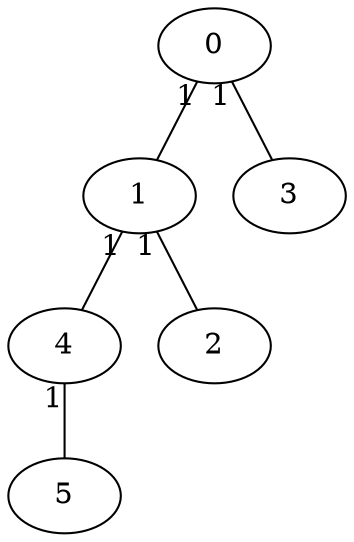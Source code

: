 graph { 
	0--1 [taillabel = "1"]
	4--5 [taillabel = "1"]
	0--3 [taillabel = "1"]
	1--2 [taillabel = "1"]
	1--4 [taillabel = "1"]
	0
	1
	2
	3
	4
	5
} 